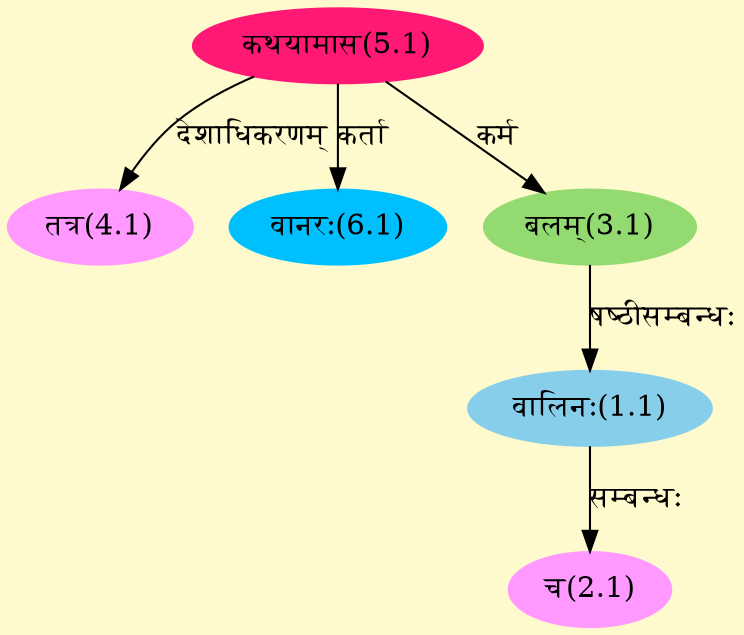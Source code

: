 digraph G{
rankdir=BT;
 compound=true;
 bgcolor="lemonchiffon1";
Node1_1 [style=filled, color="#87CEEB" label = "वालिनः(1.1)"]
Node3_1 [style=filled, color="#93DB70" label = "बलम्(3.1)"]
Node2_1 [style=filled, color="#FF99FF" label = "च(2.1)"]
Node5_1 [style=filled, color="#FF1975" label = "कथयामास(5.1)"]
Node4_1 [style=filled, color="#FF99FF" label = "तत्र(4.1)"]
Node6_1 [style=filled, color="#00BFFF" label = "वानरः(6.1)"]
/* Start of Relations section */

Node1_1 -> Node3_1 [  label="षष्ठीसम्बन्धः"  dir="back" ]
Node2_1 -> Node1_1 [  label="सम्बन्धः"  dir="back" ]
Node3_1 -> Node5_1 [  label="कर्म"  dir="back" ]
Node4_1 -> Node5_1 [  label="देशाधिकरणम्"  dir="back" ]
Node6_1 -> Node5_1 [  label="कर्ता"  dir="back" ]
}
